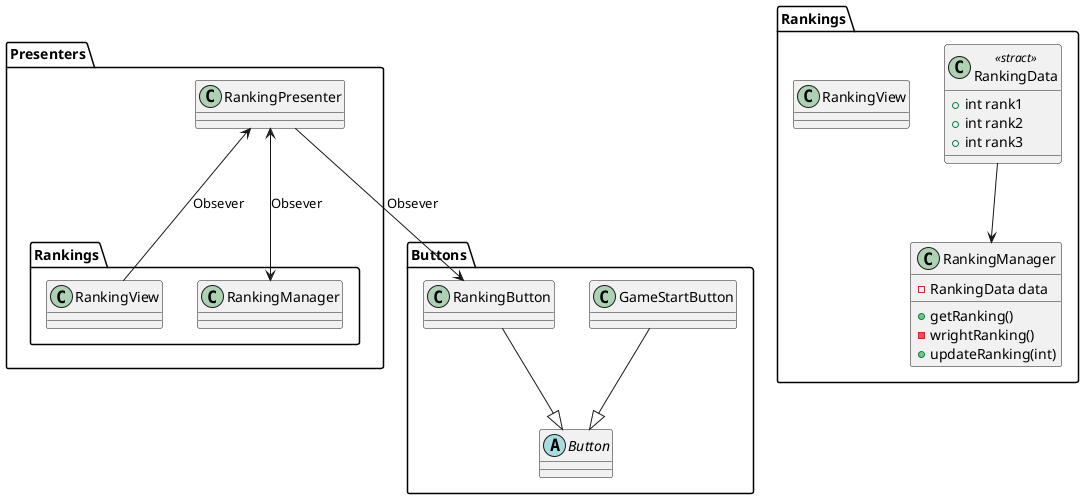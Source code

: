 @startuml タイトル画面のクラス図

package Buttons{
    abstract class Button{

    }

    class GameStartButton{

    }

    class RankingButton{

    }

    GameStartButton --|> Button
    RankingButton --|> Button
}

package Presenters{
    class RankingPresenter{
    }

    RankingPresenter --> RankingButton : Obsever
    RankingPresenter <-up-> Rankings.RankingManager : Obsever
    RankingPresenter <-- Rankings.RankingView:Obsever
}

package Rankings{
    class RankingManager{
        -RankingData data
        +getRanking()
        -wrightRanking()
        +updateRanking(int)
    }

    class RankingData<<stract>>{
        +int rank1
        +int rank2
        +int rank3
    } 

    class RankingView{
    }
    RankingData --> RankingManager
}


@enduml
